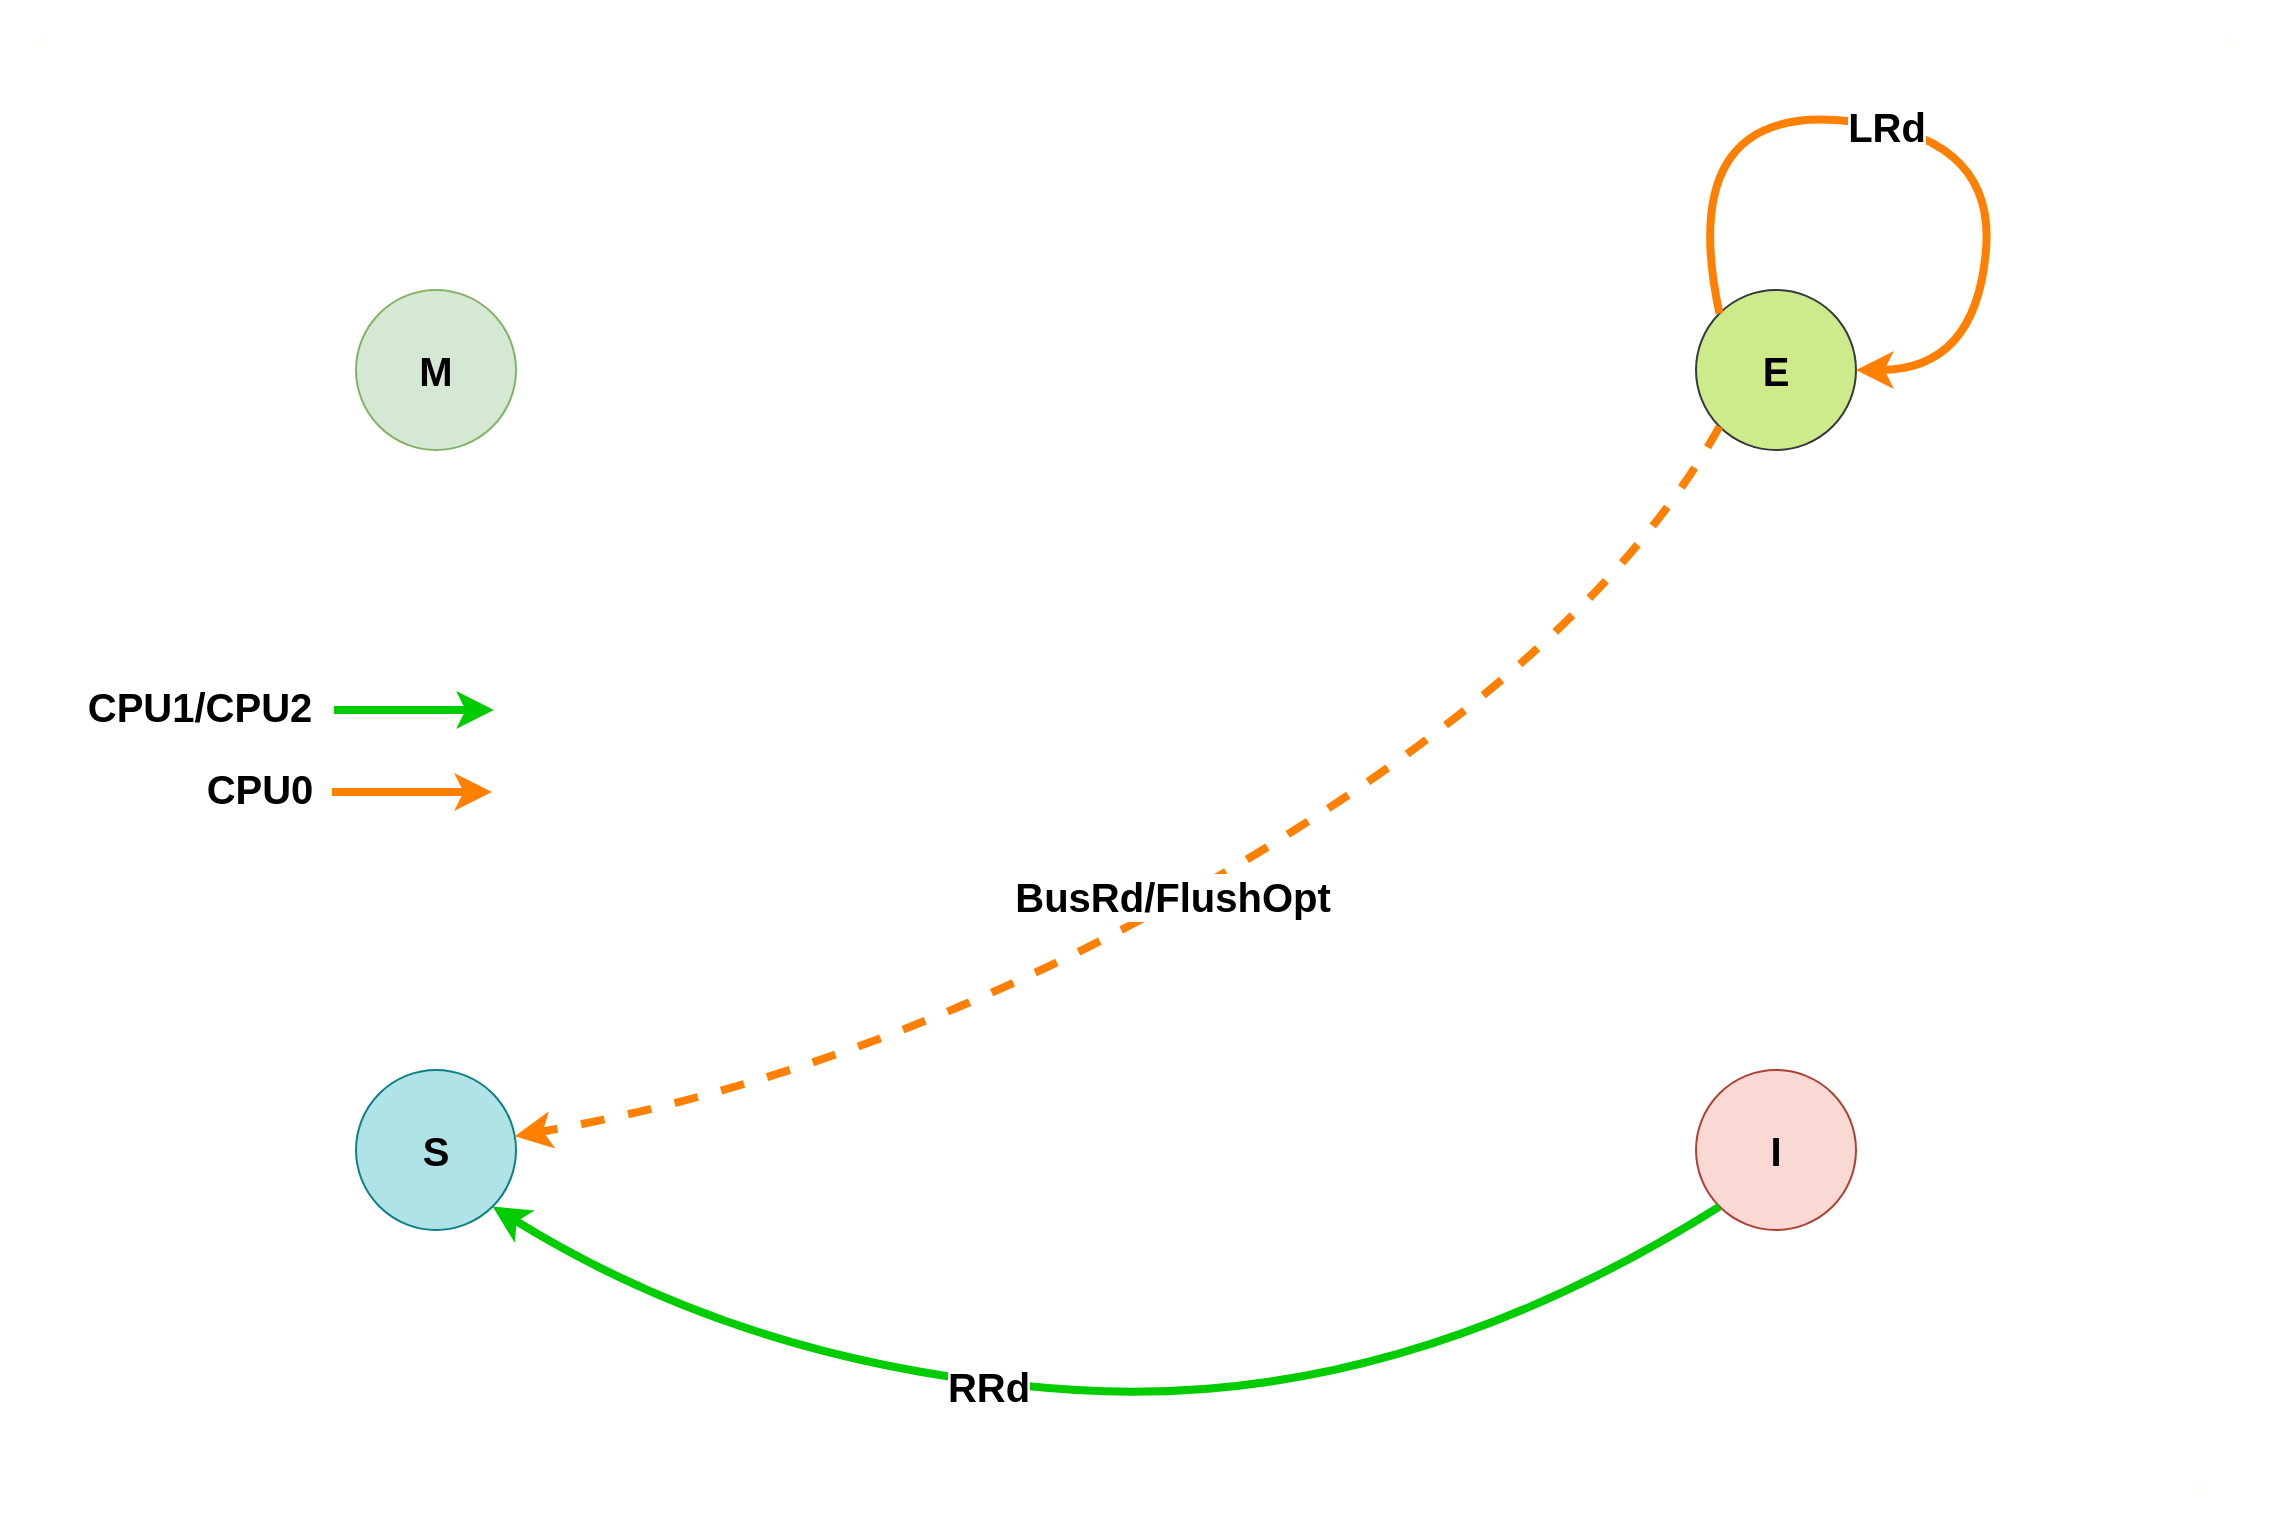 <mxfile version="20.6.1" type="device"><diagram id="BphqTPmAAtKr0QT28gi8" name="第 1 页"><mxGraphModel dx="2306" dy="1040" grid="1" gridSize="10" guides="1" tooltips="1" connect="1" arrows="1" fold="1" page="1" pageScale="1" pageWidth="850" pageHeight="1100" math="0" shadow="0"><root><mxCell id="0"/><mxCell id="1" parent="0"/><mxCell id="9q_t5B8l6mQ28TZBqxQh-1" value="M" style="ellipse;whiteSpace=wrap;html=1;aspect=fixed;fontSize=20;fontStyle=1;fillColor=#d5e8d4;strokeColor=#82b366;" parent="1" vertex="1"><mxGeometry x="170" y="230" width="80" height="80" as="geometry"/></mxCell><mxCell id="9q_t5B8l6mQ28TZBqxQh-2" value="E" style="ellipse;whiteSpace=wrap;html=1;aspect=fixed;fontStyle=1;fontSize=20;fillColor=#cdeb8b;strokeColor=#36393d;" parent="1" vertex="1"><mxGeometry x="840" y="230" width="80" height="80" as="geometry"/></mxCell><mxCell id="9q_t5B8l6mQ28TZBqxQh-4" value="S" style="ellipse;whiteSpace=wrap;html=1;aspect=fixed;fontStyle=1;fontSize=20;fillColor=#b0e3e6;strokeColor=#0e8088;" parent="1" vertex="1"><mxGeometry x="170" y="620" width="80" height="80" as="geometry"/></mxCell><mxCell id="9q_t5B8l6mQ28TZBqxQh-5" value="I" style="ellipse;whiteSpace=wrap;html=1;aspect=fixed;fontStyle=1;fontSize=20;fillColor=#fad9d5;strokeColor=#ae4132;" parent="1" vertex="1"><mxGeometry x="840" y="620" width="80" height="80" as="geometry"/></mxCell><mxCell id="9q_t5B8l6mQ28TZBqxQh-14" value="" style="curved=1;endArrow=classic;html=1;rounded=0;dashed=1;strokeWidth=4;fontSize=20;exitX=0;exitY=1;exitDx=0;exitDy=0;strokeColor=#FF8000;" parent="1" source="9q_t5B8l6mQ28TZBqxQh-2" target="9q_t5B8l6mQ28TZBqxQh-4" edge="1"><mxGeometry width="50" height="50" relative="1" as="geometry"><mxPoint x="400" y="560" as="sourcePoint"/><mxPoint x="450" y="510" as="targetPoint"/><Array as="points"><mxPoint x="790" y="410"/><mxPoint x="440" y="620"/></Array></mxGeometry></mxCell><mxCell id="9q_t5B8l6mQ28TZBqxQh-30" value="BusRd/FlushOpt" style="edgeLabel;html=1;align=center;verticalAlign=middle;resizable=0;points=[];fontSize=20;fontStyle=1" parent="9q_t5B8l6mQ28TZBqxQh-14" vertex="1" connectable="0"><mxGeometry x="0.021" y="-4" relative="1" as="geometry"><mxPoint as="offset"/></mxGeometry></mxCell><mxCell id="9q_t5B8l6mQ28TZBqxQh-16" value="" style="curved=1;endArrow=classic;html=1;rounded=0;strokeWidth=4;fontSize=20;exitX=0;exitY=0;exitDx=0;exitDy=0;entryX=1;entryY=0.5;entryDx=0;entryDy=0;strokeColor=#FF8000;" parent="1" source="9q_t5B8l6mQ28TZBqxQh-2" target="9q_t5B8l6mQ28TZBqxQh-2" edge="1"><mxGeometry width="50" height="50" relative="1" as="geometry"><mxPoint x="940" y="220" as="sourcePoint"/><mxPoint x="990" y="170" as="targetPoint"/><Array as="points"><mxPoint x="830" y="140"/><mxPoint x="990" y="150"/><mxPoint x="980" y="270"/></Array></mxGeometry></mxCell><mxCell id="9q_t5B8l6mQ28TZBqxQh-23" value="LRd" style="edgeLabel;html=1;align=center;verticalAlign=middle;resizable=0;points=[];fontSize=20;fontStyle=1" parent="9q_t5B8l6mQ28TZBqxQh-16" vertex="1" connectable="0"><mxGeometry x="-0.059" y="-1" relative="1" as="geometry"><mxPoint as="offset"/></mxGeometry></mxCell><mxCell id="9q_t5B8l6mQ28TZBqxQh-18" value="" style="curved=1;endArrow=classic;html=1;rounded=0;strokeWidth=4;fontSize=20;exitX=0;exitY=1;exitDx=0;exitDy=0;entryX=1;entryY=1;entryDx=0;entryDy=0;strokeColor=#00CC00;" parent="1" source="9q_t5B8l6mQ28TZBqxQh-5" target="9q_t5B8l6mQ28TZBqxQh-4" edge="1"><mxGeometry width="50" height="50" relative="1" as="geometry"><mxPoint x="650" y="560" as="sourcePoint"/><mxPoint x="700" y="510" as="targetPoint"/><Array as="points"><mxPoint x="690" y="790"/><mxPoint x="370" y="770"/></Array></mxGeometry></mxCell><mxCell id="9q_t5B8l6mQ28TZBqxQh-26" value="RRd" style="edgeLabel;html=1;align=center;verticalAlign=middle;resizable=0;points=[];fontSize=20;fontStyle=1" parent="9q_t5B8l6mQ28TZBqxQh-18" vertex="1" connectable="0"><mxGeometry x="0.186" y="1" relative="1" as="geometry"><mxPoint as="offset"/></mxGeometry></mxCell><mxCell id="9q_t5B8l6mQ28TZBqxQh-39" value="" style="shape=waypoint;sketch=0;fillStyle=solid;size=6;pointerEvents=1;points=[];fillColor=none;resizable=0;rotatable=0;perimeter=centerPerimeter;snapToPoint=1;fontSize=20;strokeColor=#FEFFF7;" parent="1" vertex="1"><mxGeometry x="-7" y="86" width="40" height="40" as="geometry"/></mxCell><mxCell id="9q_t5B8l6mQ28TZBqxQh-40" value="" style="shape=waypoint;sketch=0;fillStyle=solid;size=6;pointerEvents=1;points=[];fillColor=none;resizable=0;rotatable=0;perimeter=centerPerimeter;snapToPoint=1;fontSize=20;strokeColor=#FEFFF7;" parent="1" vertex="1"><mxGeometry x="1086" y="86" width="40" height="40" as="geometry"/></mxCell><mxCell id="9q_t5B8l6mQ28TZBqxQh-41" value="" style="shape=waypoint;sketch=0;fillStyle=solid;size=6;pointerEvents=1;points=[];fillColor=none;resizable=0;rotatable=0;perimeter=centerPerimeter;snapToPoint=1;fontSize=20;strokeColor=#FEFFF7;" parent="1" vertex="1"><mxGeometry x="1071" y="810" width="40" height="40" as="geometry"/></mxCell><mxCell id="v_9A5PqDaAyDrORVvQ_O-1" value="" style="endArrow=classic;html=1;rounded=0;strokeColor=#00CC00;strokeWidth=4;" parent="1" edge="1"><mxGeometry width="50" height="50" relative="1" as="geometry"><mxPoint x="159" y="440" as="sourcePoint"/><mxPoint x="239" y="440" as="targetPoint"/></mxGeometry></mxCell><mxCell id="v_9A5PqDaAyDrORVvQ_O-2" value="CPU1/CPU2" style="text;html=1;strokeColor=none;fillColor=none;align=center;verticalAlign=middle;whiteSpace=wrap;rounded=0;fontStyle=1;fontSize=20;" parent="1" vertex="1"><mxGeometry x="42" y="418" width="100" height="40" as="geometry"/></mxCell><mxCell id="v_9A5PqDaAyDrORVvQ_O-3" value="" style="endArrow=classic;html=1;rounded=0;strokeColor=#FF8000;strokeWidth=4;fontColor=default;" parent="1" edge="1"><mxGeometry width="50" height="50" relative="1" as="geometry"><mxPoint x="158" y="481" as="sourcePoint"/><mxPoint x="238" y="481" as="targetPoint"/></mxGeometry></mxCell><mxCell id="v_9A5PqDaAyDrORVvQ_O-4" value="CPU0" style="text;html=1;strokeColor=none;fillColor=none;align=center;verticalAlign=middle;whiteSpace=wrap;rounded=0;fontStyle=1;fontSize=20;" parent="1" vertex="1"><mxGeometry x="72" y="459" width="100" height="40" as="geometry"/></mxCell></root></mxGraphModel></diagram></mxfile>